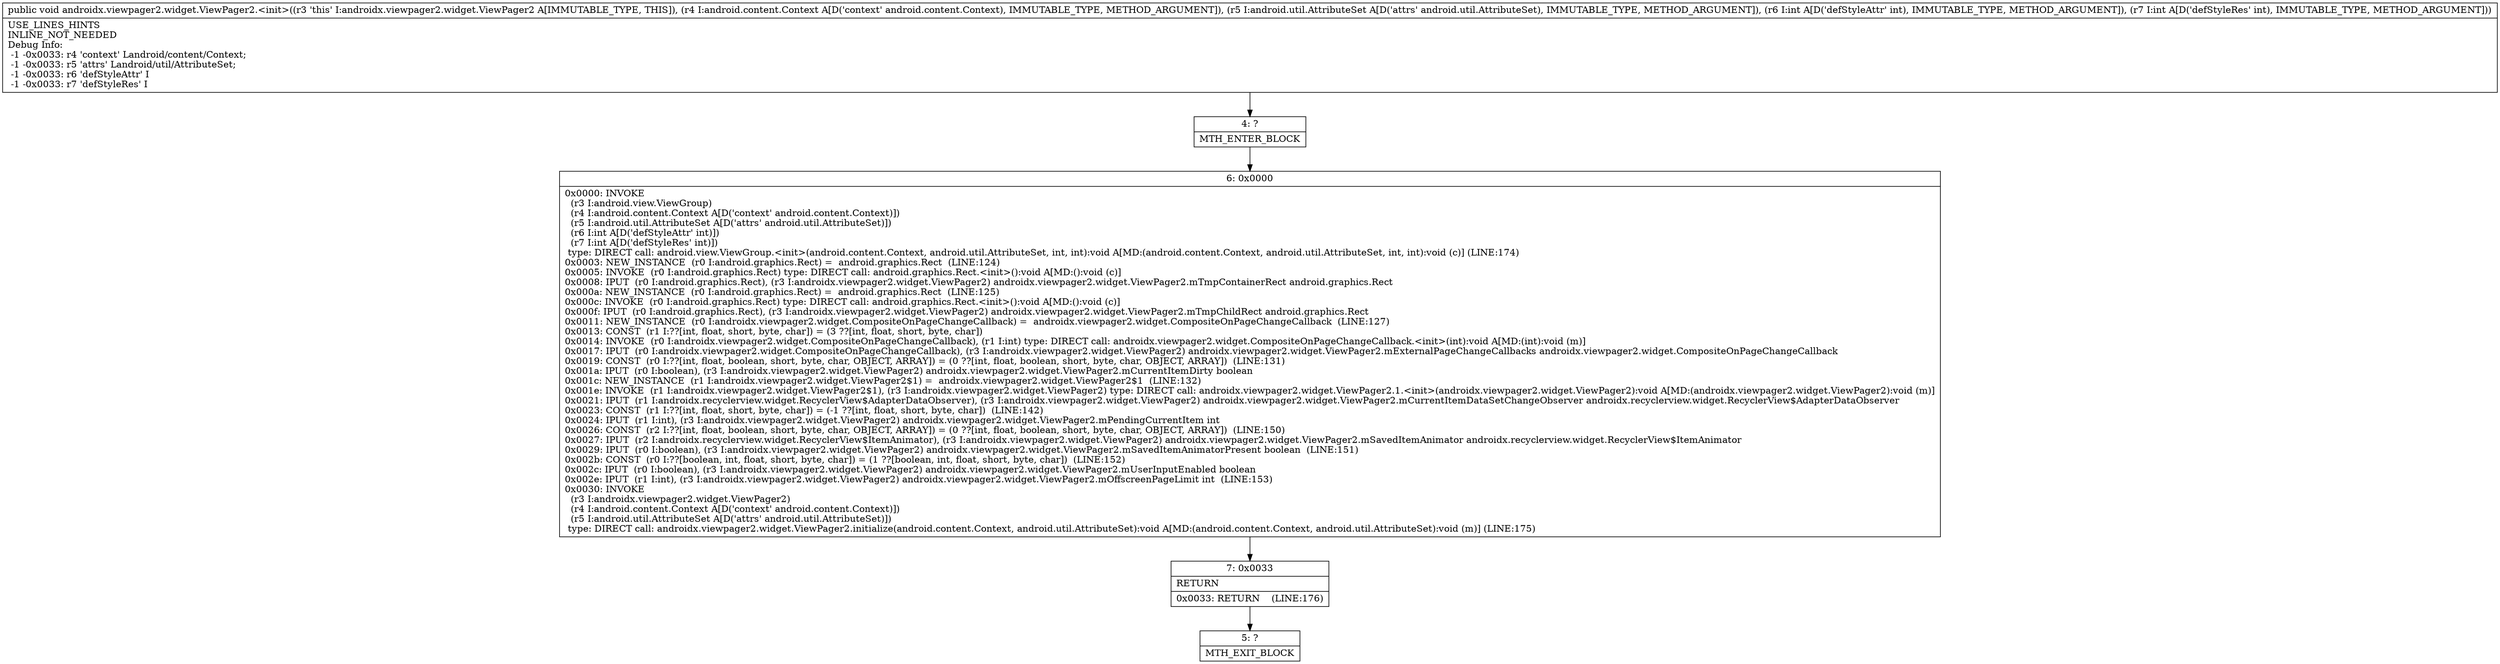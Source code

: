 digraph "CFG forandroidx.viewpager2.widget.ViewPager2.\<init\>(Landroid\/content\/Context;Landroid\/util\/AttributeSet;II)V" {
Node_4 [shape=record,label="{4\:\ ?|MTH_ENTER_BLOCK\l}"];
Node_6 [shape=record,label="{6\:\ 0x0000|0x0000: INVOKE  \l  (r3 I:android.view.ViewGroup)\l  (r4 I:android.content.Context A[D('context' android.content.Context)])\l  (r5 I:android.util.AttributeSet A[D('attrs' android.util.AttributeSet)])\l  (r6 I:int A[D('defStyleAttr' int)])\l  (r7 I:int A[D('defStyleRes' int)])\l type: DIRECT call: android.view.ViewGroup.\<init\>(android.content.Context, android.util.AttributeSet, int, int):void A[MD:(android.content.Context, android.util.AttributeSet, int, int):void (c)] (LINE:174)\l0x0003: NEW_INSTANCE  (r0 I:android.graphics.Rect) =  android.graphics.Rect  (LINE:124)\l0x0005: INVOKE  (r0 I:android.graphics.Rect) type: DIRECT call: android.graphics.Rect.\<init\>():void A[MD:():void (c)]\l0x0008: IPUT  (r0 I:android.graphics.Rect), (r3 I:androidx.viewpager2.widget.ViewPager2) androidx.viewpager2.widget.ViewPager2.mTmpContainerRect android.graphics.Rect \l0x000a: NEW_INSTANCE  (r0 I:android.graphics.Rect) =  android.graphics.Rect  (LINE:125)\l0x000c: INVOKE  (r0 I:android.graphics.Rect) type: DIRECT call: android.graphics.Rect.\<init\>():void A[MD:():void (c)]\l0x000f: IPUT  (r0 I:android.graphics.Rect), (r3 I:androidx.viewpager2.widget.ViewPager2) androidx.viewpager2.widget.ViewPager2.mTmpChildRect android.graphics.Rect \l0x0011: NEW_INSTANCE  (r0 I:androidx.viewpager2.widget.CompositeOnPageChangeCallback) =  androidx.viewpager2.widget.CompositeOnPageChangeCallback  (LINE:127)\l0x0013: CONST  (r1 I:??[int, float, short, byte, char]) = (3 ??[int, float, short, byte, char]) \l0x0014: INVOKE  (r0 I:androidx.viewpager2.widget.CompositeOnPageChangeCallback), (r1 I:int) type: DIRECT call: androidx.viewpager2.widget.CompositeOnPageChangeCallback.\<init\>(int):void A[MD:(int):void (m)]\l0x0017: IPUT  (r0 I:androidx.viewpager2.widget.CompositeOnPageChangeCallback), (r3 I:androidx.viewpager2.widget.ViewPager2) androidx.viewpager2.widget.ViewPager2.mExternalPageChangeCallbacks androidx.viewpager2.widget.CompositeOnPageChangeCallback \l0x0019: CONST  (r0 I:??[int, float, boolean, short, byte, char, OBJECT, ARRAY]) = (0 ??[int, float, boolean, short, byte, char, OBJECT, ARRAY])  (LINE:131)\l0x001a: IPUT  (r0 I:boolean), (r3 I:androidx.viewpager2.widget.ViewPager2) androidx.viewpager2.widget.ViewPager2.mCurrentItemDirty boolean \l0x001c: NEW_INSTANCE  (r1 I:androidx.viewpager2.widget.ViewPager2$1) =  androidx.viewpager2.widget.ViewPager2$1  (LINE:132)\l0x001e: INVOKE  (r1 I:androidx.viewpager2.widget.ViewPager2$1), (r3 I:androidx.viewpager2.widget.ViewPager2) type: DIRECT call: androidx.viewpager2.widget.ViewPager2.1.\<init\>(androidx.viewpager2.widget.ViewPager2):void A[MD:(androidx.viewpager2.widget.ViewPager2):void (m)]\l0x0021: IPUT  (r1 I:androidx.recyclerview.widget.RecyclerView$AdapterDataObserver), (r3 I:androidx.viewpager2.widget.ViewPager2) androidx.viewpager2.widget.ViewPager2.mCurrentItemDataSetChangeObserver androidx.recyclerview.widget.RecyclerView$AdapterDataObserver \l0x0023: CONST  (r1 I:??[int, float, short, byte, char]) = (\-1 ??[int, float, short, byte, char])  (LINE:142)\l0x0024: IPUT  (r1 I:int), (r3 I:androidx.viewpager2.widget.ViewPager2) androidx.viewpager2.widget.ViewPager2.mPendingCurrentItem int \l0x0026: CONST  (r2 I:??[int, float, boolean, short, byte, char, OBJECT, ARRAY]) = (0 ??[int, float, boolean, short, byte, char, OBJECT, ARRAY])  (LINE:150)\l0x0027: IPUT  (r2 I:androidx.recyclerview.widget.RecyclerView$ItemAnimator), (r3 I:androidx.viewpager2.widget.ViewPager2) androidx.viewpager2.widget.ViewPager2.mSavedItemAnimator androidx.recyclerview.widget.RecyclerView$ItemAnimator \l0x0029: IPUT  (r0 I:boolean), (r3 I:androidx.viewpager2.widget.ViewPager2) androidx.viewpager2.widget.ViewPager2.mSavedItemAnimatorPresent boolean  (LINE:151)\l0x002b: CONST  (r0 I:??[boolean, int, float, short, byte, char]) = (1 ??[boolean, int, float, short, byte, char])  (LINE:152)\l0x002c: IPUT  (r0 I:boolean), (r3 I:androidx.viewpager2.widget.ViewPager2) androidx.viewpager2.widget.ViewPager2.mUserInputEnabled boolean \l0x002e: IPUT  (r1 I:int), (r3 I:androidx.viewpager2.widget.ViewPager2) androidx.viewpager2.widget.ViewPager2.mOffscreenPageLimit int  (LINE:153)\l0x0030: INVOKE  \l  (r3 I:androidx.viewpager2.widget.ViewPager2)\l  (r4 I:android.content.Context A[D('context' android.content.Context)])\l  (r5 I:android.util.AttributeSet A[D('attrs' android.util.AttributeSet)])\l type: DIRECT call: androidx.viewpager2.widget.ViewPager2.initialize(android.content.Context, android.util.AttributeSet):void A[MD:(android.content.Context, android.util.AttributeSet):void (m)] (LINE:175)\l}"];
Node_7 [shape=record,label="{7\:\ 0x0033|RETURN\l|0x0033: RETURN    (LINE:176)\l}"];
Node_5 [shape=record,label="{5\:\ ?|MTH_EXIT_BLOCK\l}"];
MethodNode[shape=record,label="{public void androidx.viewpager2.widget.ViewPager2.\<init\>((r3 'this' I:androidx.viewpager2.widget.ViewPager2 A[IMMUTABLE_TYPE, THIS]), (r4 I:android.content.Context A[D('context' android.content.Context), IMMUTABLE_TYPE, METHOD_ARGUMENT]), (r5 I:android.util.AttributeSet A[D('attrs' android.util.AttributeSet), IMMUTABLE_TYPE, METHOD_ARGUMENT]), (r6 I:int A[D('defStyleAttr' int), IMMUTABLE_TYPE, METHOD_ARGUMENT]), (r7 I:int A[D('defStyleRes' int), IMMUTABLE_TYPE, METHOD_ARGUMENT]))  | USE_LINES_HINTS\lINLINE_NOT_NEEDED\lDebug Info:\l  \-1 \-0x0033: r4 'context' Landroid\/content\/Context;\l  \-1 \-0x0033: r5 'attrs' Landroid\/util\/AttributeSet;\l  \-1 \-0x0033: r6 'defStyleAttr' I\l  \-1 \-0x0033: r7 'defStyleRes' I\l}"];
MethodNode -> Node_4;Node_4 -> Node_6;
Node_6 -> Node_7;
Node_7 -> Node_5;
}

